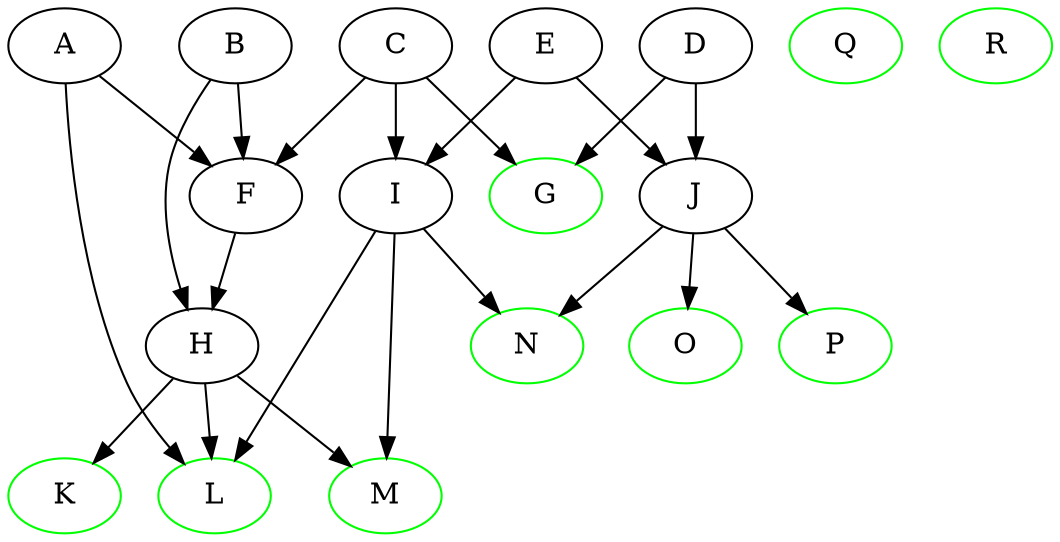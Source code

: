 digraph G {
A -> F;
A -> L;
B -> F;
B -> H;
C -> F;
C -> G;
C -> I;
D -> G;
D -> J;
E -> I;
E -> J;
F -> H;
G;
H -> K;
H -> L;
H -> M;
I -> L;
I -> M;
I -> N;
J -> P;
J -> N;
J -> O;
K;
L;
M;
N;
O;
P;
Q;
R;
Q[color= "green:red;0.25:blue" ]R[color= "green:red;0.25:blue" ]G[color= "green:red;0.25:blue" ]P[color= "green:red;0.25:blue" ]Q[color= "green:red;0.25:blue" ]N[color= "green:red;0.25:blue" ]O[color= "green:red;0.25:blue" ]R[color= "green:red;0.25:blue" ]K[color= "green:red;0.25:blue" ]L[color= "green:red;0.25:blue" ]M[color= "green:red;0.25:blue" ]}
